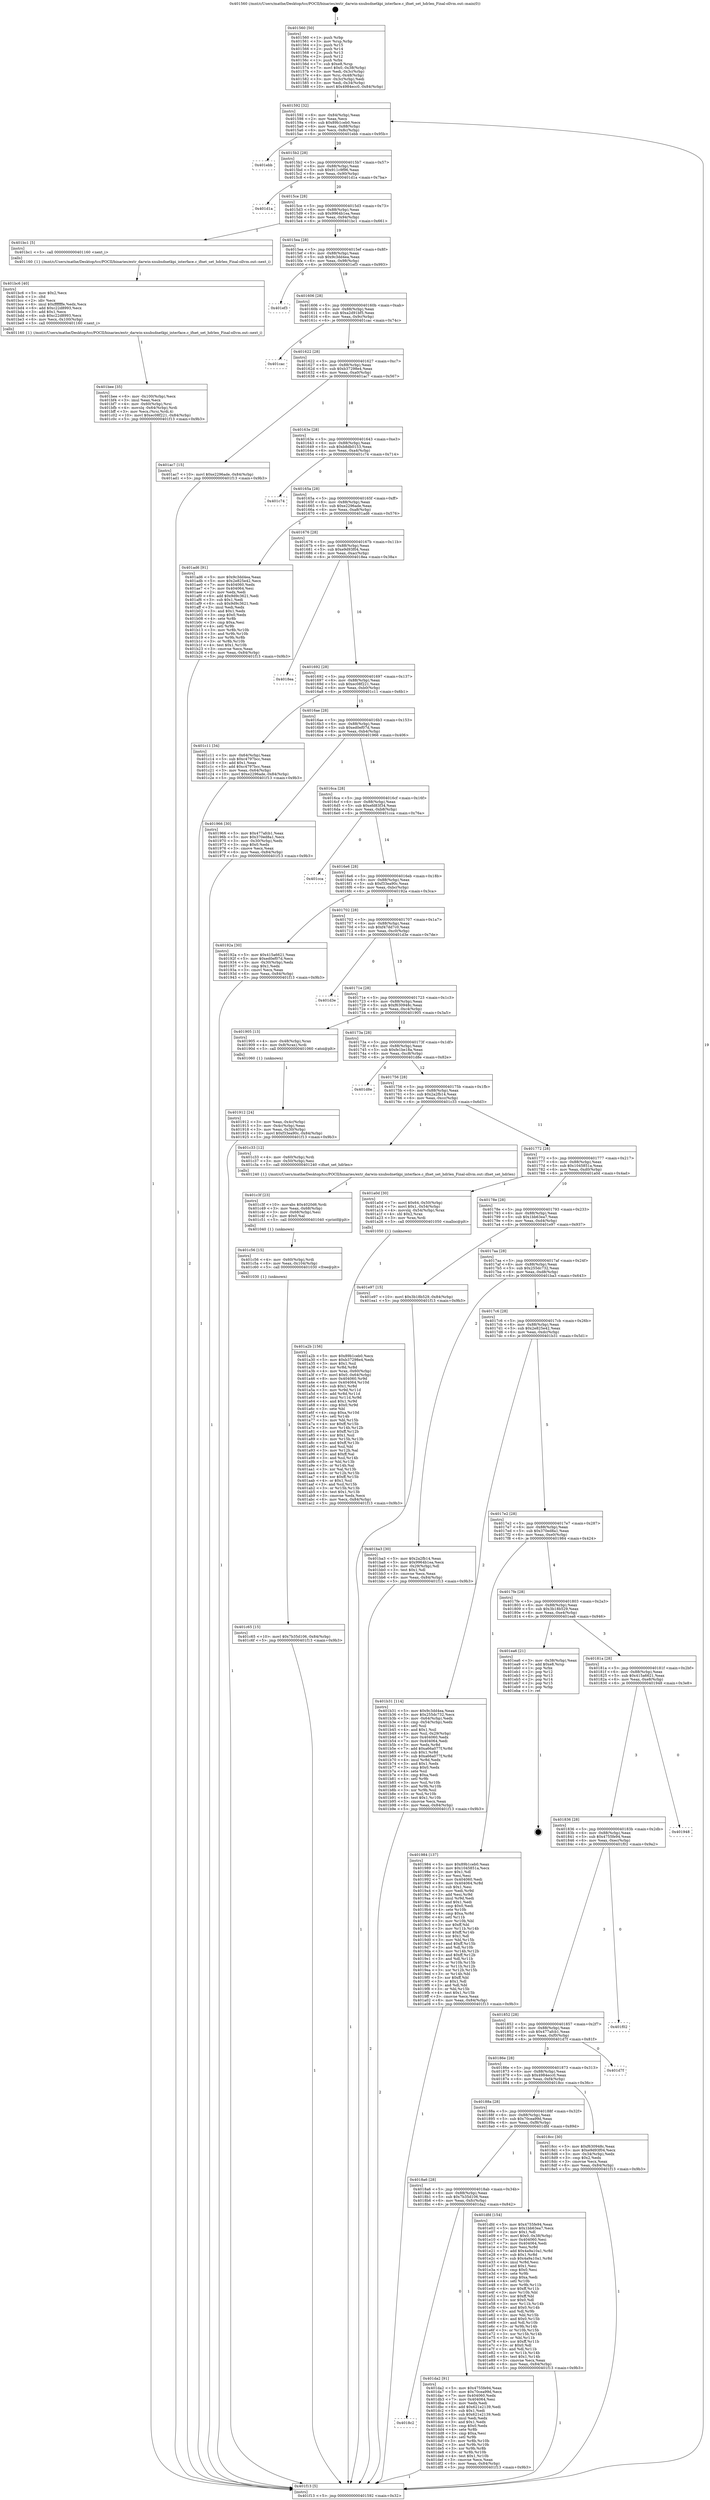 digraph "0x401560" {
  label = "0x401560 (/mnt/c/Users/mathe/Desktop/tcc/POCII/binaries/extr_darwin-xnubsdnetkpi_interface.c_ifnet_set_hdrlen_Final-ollvm.out::main(0))"
  labelloc = "t"
  node[shape=record]

  Entry [label="",width=0.3,height=0.3,shape=circle,fillcolor=black,style=filled]
  "0x401592" [label="{
     0x401592 [32]\l
     | [instrs]\l
     &nbsp;&nbsp;0x401592 \<+6\>: mov -0x84(%rbp),%eax\l
     &nbsp;&nbsp;0x401598 \<+2\>: mov %eax,%ecx\l
     &nbsp;&nbsp;0x40159a \<+6\>: sub $0x89b1ceb0,%ecx\l
     &nbsp;&nbsp;0x4015a0 \<+6\>: mov %eax,-0x88(%rbp)\l
     &nbsp;&nbsp;0x4015a6 \<+6\>: mov %ecx,-0x8c(%rbp)\l
     &nbsp;&nbsp;0x4015ac \<+6\>: je 0000000000401ebb \<main+0x95b\>\l
  }"]
  "0x401ebb" [label="{
     0x401ebb\l
  }", style=dashed]
  "0x4015b2" [label="{
     0x4015b2 [28]\l
     | [instrs]\l
     &nbsp;&nbsp;0x4015b2 \<+5\>: jmp 00000000004015b7 \<main+0x57\>\l
     &nbsp;&nbsp;0x4015b7 \<+6\>: mov -0x88(%rbp),%eax\l
     &nbsp;&nbsp;0x4015bd \<+5\>: sub $0x911c9f96,%eax\l
     &nbsp;&nbsp;0x4015c2 \<+6\>: mov %eax,-0x90(%rbp)\l
     &nbsp;&nbsp;0x4015c8 \<+6\>: je 0000000000401d1a \<main+0x7ba\>\l
  }"]
  Exit [label="",width=0.3,height=0.3,shape=circle,fillcolor=black,style=filled,peripheries=2]
  "0x401d1a" [label="{
     0x401d1a\l
  }", style=dashed]
  "0x4015ce" [label="{
     0x4015ce [28]\l
     | [instrs]\l
     &nbsp;&nbsp;0x4015ce \<+5\>: jmp 00000000004015d3 \<main+0x73\>\l
     &nbsp;&nbsp;0x4015d3 \<+6\>: mov -0x88(%rbp),%eax\l
     &nbsp;&nbsp;0x4015d9 \<+5\>: sub $0x9964b1ea,%eax\l
     &nbsp;&nbsp;0x4015de \<+6\>: mov %eax,-0x94(%rbp)\l
     &nbsp;&nbsp;0x4015e4 \<+6\>: je 0000000000401bc1 \<main+0x661\>\l
  }"]
  "0x4018c2" [label="{
     0x4018c2\l
  }", style=dashed]
  "0x401bc1" [label="{
     0x401bc1 [5]\l
     | [instrs]\l
     &nbsp;&nbsp;0x401bc1 \<+5\>: call 0000000000401160 \<next_i\>\l
     | [calls]\l
     &nbsp;&nbsp;0x401160 \{1\} (/mnt/c/Users/mathe/Desktop/tcc/POCII/binaries/extr_darwin-xnubsdnetkpi_interface.c_ifnet_set_hdrlen_Final-ollvm.out::next_i)\l
  }"]
  "0x4015ea" [label="{
     0x4015ea [28]\l
     | [instrs]\l
     &nbsp;&nbsp;0x4015ea \<+5\>: jmp 00000000004015ef \<main+0x8f\>\l
     &nbsp;&nbsp;0x4015ef \<+6\>: mov -0x88(%rbp),%eax\l
     &nbsp;&nbsp;0x4015f5 \<+5\>: sub $0x9c3dd4ea,%eax\l
     &nbsp;&nbsp;0x4015fa \<+6\>: mov %eax,-0x98(%rbp)\l
     &nbsp;&nbsp;0x401600 \<+6\>: je 0000000000401ef3 \<main+0x993\>\l
  }"]
  "0x401da2" [label="{
     0x401da2 [91]\l
     | [instrs]\l
     &nbsp;&nbsp;0x401da2 \<+5\>: mov $0x4755fe94,%eax\l
     &nbsp;&nbsp;0x401da7 \<+5\>: mov $0x70cea99d,%ecx\l
     &nbsp;&nbsp;0x401dac \<+7\>: mov 0x404060,%edx\l
     &nbsp;&nbsp;0x401db3 \<+7\>: mov 0x404064,%esi\l
     &nbsp;&nbsp;0x401dba \<+2\>: mov %edx,%edi\l
     &nbsp;&nbsp;0x401dbc \<+6\>: add $0x621e2139,%edi\l
     &nbsp;&nbsp;0x401dc2 \<+3\>: sub $0x1,%edi\l
     &nbsp;&nbsp;0x401dc5 \<+6\>: sub $0x621e2139,%edi\l
     &nbsp;&nbsp;0x401dcb \<+3\>: imul %edi,%edx\l
     &nbsp;&nbsp;0x401dce \<+3\>: and $0x1,%edx\l
     &nbsp;&nbsp;0x401dd1 \<+3\>: cmp $0x0,%edx\l
     &nbsp;&nbsp;0x401dd4 \<+4\>: sete %r8b\l
     &nbsp;&nbsp;0x401dd8 \<+3\>: cmp $0xa,%esi\l
     &nbsp;&nbsp;0x401ddb \<+4\>: setl %r9b\l
     &nbsp;&nbsp;0x401ddf \<+3\>: mov %r8b,%r10b\l
     &nbsp;&nbsp;0x401de2 \<+3\>: and %r9b,%r10b\l
     &nbsp;&nbsp;0x401de5 \<+3\>: xor %r9b,%r8b\l
     &nbsp;&nbsp;0x401de8 \<+3\>: or %r8b,%r10b\l
     &nbsp;&nbsp;0x401deb \<+4\>: test $0x1,%r10b\l
     &nbsp;&nbsp;0x401def \<+3\>: cmovne %ecx,%eax\l
     &nbsp;&nbsp;0x401df2 \<+6\>: mov %eax,-0x84(%rbp)\l
     &nbsp;&nbsp;0x401df8 \<+5\>: jmp 0000000000401f13 \<main+0x9b3\>\l
  }"]
  "0x401ef3" [label="{
     0x401ef3\l
  }", style=dashed]
  "0x401606" [label="{
     0x401606 [28]\l
     | [instrs]\l
     &nbsp;&nbsp;0x401606 \<+5\>: jmp 000000000040160b \<main+0xab\>\l
     &nbsp;&nbsp;0x40160b \<+6\>: mov -0x88(%rbp),%eax\l
     &nbsp;&nbsp;0x401611 \<+5\>: sub $0xa2d91bf5,%eax\l
     &nbsp;&nbsp;0x401616 \<+6\>: mov %eax,-0x9c(%rbp)\l
     &nbsp;&nbsp;0x40161c \<+6\>: je 0000000000401cac \<main+0x74c\>\l
  }"]
  "0x4018a6" [label="{
     0x4018a6 [28]\l
     | [instrs]\l
     &nbsp;&nbsp;0x4018a6 \<+5\>: jmp 00000000004018ab \<main+0x34b\>\l
     &nbsp;&nbsp;0x4018ab \<+6\>: mov -0x88(%rbp),%eax\l
     &nbsp;&nbsp;0x4018b1 \<+5\>: sub $0x7b35d106,%eax\l
     &nbsp;&nbsp;0x4018b6 \<+6\>: mov %eax,-0xfc(%rbp)\l
     &nbsp;&nbsp;0x4018bc \<+6\>: je 0000000000401da2 \<main+0x842\>\l
  }"]
  "0x401cac" [label="{
     0x401cac\l
  }", style=dashed]
  "0x401622" [label="{
     0x401622 [28]\l
     | [instrs]\l
     &nbsp;&nbsp;0x401622 \<+5\>: jmp 0000000000401627 \<main+0xc7\>\l
     &nbsp;&nbsp;0x401627 \<+6\>: mov -0x88(%rbp),%eax\l
     &nbsp;&nbsp;0x40162d \<+5\>: sub $0xb37298e4,%eax\l
     &nbsp;&nbsp;0x401632 \<+6\>: mov %eax,-0xa0(%rbp)\l
     &nbsp;&nbsp;0x401638 \<+6\>: je 0000000000401ac7 \<main+0x567\>\l
  }"]
  "0x401dfd" [label="{
     0x401dfd [154]\l
     | [instrs]\l
     &nbsp;&nbsp;0x401dfd \<+5\>: mov $0x4755fe94,%eax\l
     &nbsp;&nbsp;0x401e02 \<+5\>: mov $0x1bb63ea7,%ecx\l
     &nbsp;&nbsp;0x401e07 \<+2\>: mov $0x1,%dl\l
     &nbsp;&nbsp;0x401e09 \<+7\>: movl $0x0,-0x38(%rbp)\l
     &nbsp;&nbsp;0x401e10 \<+7\>: mov 0x404060,%esi\l
     &nbsp;&nbsp;0x401e17 \<+7\>: mov 0x404064,%edi\l
     &nbsp;&nbsp;0x401e1e \<+3\>: mov %esi,%r8d\l
     &nbsp;&nbsp;0x401e21 \<+7\>: add $0x4a9a10a1,%r8d\l
     &nbsp;&nbsp;0x401e28 \<+4\>: sub $0x1,%r8d\l
     &nbsp;&nbsp;0x401e2c \<+7\>: sub $0x4a9a10a1,%r8d\l
     &nbsp;&nbsp;0x401e33 \<+4\>: imul %r8d,%esi\l
     &nbsp;&nbsp;0x401e37 \<+3\>: and $0x1,%esi\l
     &nbsp;&nbsp;0x401e3a \<+3\>: cmp $0x0,%esi\l
     &nbsp;&nbsp;0x401e3d \<+4\>: sete %r9b\l
     &nbsp;&nbsp;0x401e41 \<+3\>: cmp $0xa,%edi\l
     &nbsp;&nbsp;0x401e44 \<+4\>: setl %r10b\l
     &nbsp;&nbsp;0x401e48 \<+3\>: mov %r9b,%r11b\l
     &nbsp;&nbsp;0x401e4b \<+4\>: xor $0xff,%r11b\l
     &nbsp;&nbsp;0x401e4f \<+3\>: mov %r10b,%bl\l
     &nbsp;&nbsp;0x401e52 \<+3\>: xor $0xff,%bl\l
     &nbsp;&nbsp;0x401e55 \<+3\>: xor $0x0,%dl\l
     &nbsp;&nbsp;0x401e58 \<+3\>: mov %r11b,%r14b\l
     &nbsp;&nbsp;0x401e5b \<+4\>: and $0x0,%r14b\l
     &nbsp;&nbsp;0x401e5f \<+3\>: and %dl,%r9b\l
     &nbsp;&nbsp;0x401e62 \<+3\>: mov %bl,%r15b\l
     &nbsp;&nbsp;0x401e65 \<+4\>: and $0x0,%r15b\l
     &nbsp;&nbsp;0x401e69 \<+3\>: and %dl,%r10b\l
     &nbsp;&nbsp;0x401e6c \<+3\>: or %r9b,%r14b\l
     &nbsp;&nbsp;0x401e6f \<+3\>: or %r10b,%r15b\l
     &nbsp;&nbsp;0x401e72 \<+3\>: xor %r15b,%r14b\l
     &nbsp;&nbsp;0x401e75 \<+3\>: or %bl,%r11b\l
     &nbsp;&nbsp;0x401e78 \<+4\>: xor $0xff,%r11b\l
     &nbsp;&nbsp;0x401e7c \<+3\>: or $0x0,%dl\l
     &nbsp;&nbsp;0x401e7f \<+3\>: and %dl,%r11b\l
     &nbsp;&nbsp;0x401e82 \<+3\>: or %r11b,%r14b\l
     &nbsp;&nbsp;0x401e85 \<+4\>: test $0x1,%r14b\l
     &nbsp;&nbsp;0x401e89 \<+3\>: cmovne %ecx,%eax\l
     &nbsp;&nbsp;0x401e8c \<+6\>: mov %eax,-0x84(%rbp)\l
     &nbsp;&nbsp;0x401e92 \<+5\>: jmp 0000000000401f13 \<main+0x9b3\>\l
  }"]
  "0x401ac7" [label="{
     0x401ac7 [15]\l
     | [instrs]\l
     &nbsp;&nbsp;0x401ac7 \<+10\>: movl $0xe2296ade,-0x84(%rbp)\l
     &nbsp;&nbsp;0x401ad1 \<+5\>: jmp 0000000000401f13 \<main+0x9b3\>\l
  }"]
  "0x40163e" [label="{
     0x40163e [28]\l
     | [instrs]\l
     &nbsp;&nbsp;0x40163e \<+5\>: jmp 0000000000401643 \<main+0xe3\>\l
     &nbsp;&nbsp;0x401643 \<+6\>: mov -0x88(%rbp),%eax\l
     &nbsp;&nbsp;0x401649 \<+5\>: sub $0xb8db0153,%eax\l
     &nbsp;&nbsp;0x40164e \<+6\>: mov %eax,-0xa4(%rbp)\l
     &nbsp;&nbsp;0x401654 \<+6\>: je 0000000000401c74 \<main+0x714\>\l
  }"]
  "0x401c65" [label="{
     0x401c65 [15]\l
     | [instrs]\l
     &nbsp;&nbsp;0x401c65 \<+10\>: movl $0x7b35d106,-0x84(%rbp)\l
     &nbsp;&nbsp;0x401c6f \<+5\>: jmp 0000000000401f13 \<main+0x9b3\>\l
  }"]
  "0x401c74" [label="{
     0x401c74\l
  }", style=dashed]
  "0x40165a" [label="{
     0x40165a [28]\l
     | [instrs]\l
     &nbsp;&nbsp;0x40165a \<+5\>: jmp 000000000040165f \<main+0xff\>\l
     &nbsp;&nbsp;0x40165f \<+6\>: mov -0x88(%rbp),%eax\l
     &nbsp;&nbsp;0x401665 \<+5\>: sub $0xe2296ade,%eax\l
     &nbsp;&nbsp;0x40166a \<+6\>: mov %eax,-0xa8(%rbp)\l
     &nbsp;&nbsp;0x401670 \<+6\>: je 0000000000401ad6 \<main+0x576\>\l
  }"]
  "0x401c56" [label="{
     0x401c56 [15]\l
     | [instrs]\l
     &nbsp;&nbsp;0x401c56 \<+4\>: mov -0x60(%rbp),%rdi\l
     &nbsp;&nbsp;0x401c5a \<+6\>: mov %eax,-0x104(%rbp)\l
     &nbsp;&nbsp;0x401c60 \<+5\>: call 0000000000401030 \<free@plt\>\l
     | [calls]\l
     &nbsp;&nbsp;0x401030 \{1\} (unknown)\l
  }"]
  "0x401ad6" [label="{
     0x401ad6 [91]\l
     | [instrs]\l
     &nbsp;&nbsp;0x401ad6 \<+5\>: mov $0x9c3dd4ea,%eax\l
     &nbsp;&nbsp;0x401adb \<+5\>: mov $0x2e825e42,%ecx\l
     &nbsp;&nbsp;0x401ae0 \<+7\>: mov 0x404060,%edx\l
     &nbsp;&nbsp;0x401ae7 \<+7\>: mov 0x404064,%esi\l
     &nbsp;&nbsp;0x401aee \<+2\>: mov %edx,%edi\l
     &nbsp;&nbsp;0x401af0 \<+6\>: add $0x9d9c3621,%edi\l
     &nbsp;&nbsp;0x401af6 \<+3\>: sub $0x1,%edi\l
     &nbsp;&nbsp;0x401af9 \<+6\>: sub $0x9d9c3621,%edi\l
     &nbsp;&nbsp;0x401aff \<+3\>: imul %edi,%edx\l
     &nbsp;&nbsp;0x401b02 \<+3\>: and $0x1,%edx\l
     &nbsp;&nbsp;0x401b05 \<+3\>: cmp $0x0,%edx\l
     &nbsp;&nbsp;0x401b08 \<+4\>: sete %r8b\l
     &nbsp;&nbsp;0x401b0c \<+3\>: cmp $0xa,%esi\l
     &nbsp;&nbsp;0x401b0f \<+4\>: setl %r9b\l
     &nbsp;&nbsp;0x401b13 \<+3\>: mov %r8b,%r10b\l
     &nbsp;&nbsp;0x401b16 \<+3\>: and %r9b,%r10b\l
     &nbsp;&nbsp;0x401b19 \<+3\>: xor %r9b,%r8b\l
     &nbsp;&nbsp;0x401b1c \<+3\>: or %r8b,%r10b\l
     &nbsp;&nbsp;0x401b1f \<+4\>: test $0x1,%r10b\l
     &nbsp;&nbsp;0x401b23 \<+3\>: cmovne %ecx,%eax\l
     &nbsp;&nbsp;0x401b26 \<+6\>: mov %eax,-0x84(%rbp)\l
     &nbsp;&nbsp;0x401b2c \<+5\>: jmp 0000000000401f13 \<main+0x9b3\>\l
  }"]
  "0x401676" [label="{
     0x401676 [28]\l
     | [instrs]\l
     &nbsp;&nbsp;0x401676 \<+5\>: jmp 000000000040167b \<main+0x11b\>\l
     &nbsp;&nbsp;0x40167b \<+6\>: mov -0x88(%rbp),%eax\l
     &nbsp;&nbsp;0x401681 \<+5\>: sub $0xe9d93f04,%eax\l
     &nbsp;&nbsp;0x401686 \<+6\>: mov %eax,-0xac(%rbp)\l
     &nbsp;&nbsp;0x40168c \<+6\>: je 00000000004018ea \<main+0x38a\>\l
  }"]
  "0x401c3f" [label="{
     0x401c3f [23]\l
     | [instrs]\l
     &nbsp;&nbsp;0x401c3f \<+10\>: movabs $0x4020d6,%rdi\l
     &nbsp;&nbsp;0x401c49 \<+3\>: mov %eax,-0x68(%rbp)\l
     &nbsp;&nbsp;0x401c4c \<+3\>: mov -0x68(%rbp),%esi\l
     &nbsp;&nbsp;0x401c4f \<+2\>: mov $0x0,%al\l
     &nbsp;&nbsp;0x401c51 \<+5\>: call 0000000000401040 \<printf@plt\>\l
     | [calls]\l
     &nbsp;&nbsp;0x401040 \{1\} (unknown)\l
  }"]
  "0x4018ea" [label="{
     0x4018ea\l
  }", style=dashed]
  "0x401692" [label="{
     0x401692 [28]\l
     | [instrs]\l
     &nbsp;&nbsp;0x401692 \<+5\>: jmp 0000000000401697 \<main+0x137\>\l
     &nbsp;&nbsp;0x401697 \<+6\>: mov -0x88(%rbp),%eax\l
     &nbsp;&nbsp;0x40169d \<+5\>: sub $0xec08f221,%eax\l
     &nbsp;&nbsp;0x4016a2 \<+6\>: mov %eax,-0xb0(%rbp)\l
     &nbsp;&nbsp;0x4016a8 \<+6\>: je 0000000000401c11 \<main+0x6b1\>\l
  }"]
  "0x401bee" [label="{
     0x401bee [35]\l
     | [instrs]\l
     &nbsp;&nbsp;0x401bee \<+6\>: mov -0x100(%rbp),%ecx\l
     &nbsp;&nbsp;0x401bf4 \<+3\>: imul %eax,%ecx\l
     &nbsp;&nbsp;0x401bf7 \<+4\>: mov -0x60(%rbp),%rsi\l
     &nbsp;&nbsp;0x401bfb \<+4\>: movslq -0x64(%rbp),%rdi\l
     &nbsp;&nbsp;0x401bff \<+3\>: mov %ecx,(%rsi,%rdi,4)\l
     &nbsp;&nbsp;0x401c02 \<+10\>: movl $0xec08f221,-0x84(%rbp)\l
     &nbsp;&nbsp;0x401c0c \<+5\>: jmp 0000000000401f13 \<main+0x9b3\>\l
  }"]
  "0x401c11" [label="{
     0x401c11 [34]\l
     | [instrs]\l
     &nbsp;&nbsp;0x401c11 \<+3\>: mov -0x64(%rbp),%eax\l
     &nbsp;&nbsp;0x401c14 \<+5\>: sub $0xc4797bcc,%eax\l
     &nbsp;&nbsp;0x401c19 \<+3\>: add $0x1,%eax\l
     &nbsp;&nbsp;0x401c1c \<+5\>: add $0xc4797bcc,%eax\l
     &nbsp;&nbsp;0x401c21 \<+3\>: mov %eax,-0x64(%rbp)\l
     &nbsp;&nbsp;0x401c24 \<+10\>: movl $0xe2296ade,-0x84(%rbp)\l
     &nbsp;&nbsp;0x401c2e \<+5\>: jmp 0000000000401f13 \<main+0x9b3\>\l
  }"]
  "0x4016ae" [label="{
     0x4016ae [28]\l
     | [instrs]\l
     &nbsp;&nbsp;0x4016ae \<+5\>: jmp 00000000004016b3 \<main+0x153\>\l
     &nbsp;&nbsp;0x4016b3 \<+6\>: mov -0x88(%rbp),%eax\l
     &nbsp;&nbsp;0x4016b9 \<+5\>: sub $0xed0ef07d,%eax\l
     &nbsp;&nbsp;0x4016be \<+6\>: mov %eax,-0xb4(%rbp)\l
     &nbsp;&nbsp;0x4016c4 \<+6\>: je 0000000000401966 \<main+0x406\>\l
  }"]
  "0x401bc6" [label="{
     0x401bc6 [40]\l
     | [instrs]\l
     &nbsp;&nbsp;0x401bc6 \<+5\>: mov $0x2,%ecx\l
     &nbsp;&nbsp;0x401bcb \<+1\>: cltd\l
     &nbsp;&nbsp;0x401bcc \<+2\>: idiv %ecx\l
     &nbsp;&nbsp;0x401bce \<+6\>: imul $0xfffffffe,%edx,%ecx\l
     &nbsp;&nbsp;0x401bd4 \<+6\>: add $0xc22d8993,%ecx\l
     &nbsp;&nbsp;0x401bda \<+3\>: add $0x1,%ecx\l
     &nbsp;&nbsp;0x401bdd \<+6\>: sub $0xc22d8993,%ecx\l
     &nbsp;&nbsp;0x401be3 \<+6\>: mov %ecx,-0x100(%rbp)\l
     &nbsp;&nbsp;0x401be9 \<+5\>: call 0000000000401160 \<next_i\>\l
     | [calls]\l
     &nbsp;&nbsp;0x401160 \{1\} (/mnt/c/Users/mathe/Desktop/tcc/POCII/binaries/extr_darwin-xnubsdnetkpi_interface.c_ifnet_set_hdrlen_Final-ollvm.out::next_i)\l
  }"]
  "0x401966" [label="{
     0x401966 [30]\l
     | [instrs]\l
     &nbsp;&nbsp;0x401966 \<+5\>: mov $0x477afcb1,%eax\l
     &nbsp;&nbsp;0x40196b \<+5\>: mov $0x370ed8a1,%ecx\l
     &nbsp;&nbsp;0x401970 \<+3\>: mov -0x30(%rbp),%edx\l
     &nbsp;&nbsp;0x401973 \<+3\>: cmp $0x0,%edx\l
     &nbsp;&nbsp;0x401976 \<+3\>: cmove %ecx,%eax\l
     &nbsp;&nbsp;0x401979 \<+6\>: mov %eax,-0x84(%rbp)\l
     &nbsp;&nbsp;0x40197f \<+5\>: jmp 0000000000401f13 \<main+0x9b3\>\l
  }"]
  "0x4016ca" [label="{
     0x4016ca [28]\l
     | [instrs]\l
     &nbsp;&nbsp;0x4016ca \<+5\>: jmp 00000000004016cf \<main+0x16f\>\l
     &nbsp;&nbsp;0x4016cf \<+6\>: mov -0x88(%rbp),%eax\l
     &nbsp;&nbsp;0x4016d5 \<+5\>: sub $0xefd83f34,%eax\l
     &nbsp;&nbsp;0x4016da \<+6\>: mov %eax,-0xb8(%rbp)\l
     &nbsp;&nbsp;0x4016e0 \<+6\>: je 0000000000401cca \<main+0x76a\>\l
  }"]
  "0x401a2b" [label="{
     0x401a2b [156]\l
     | [instrs]\l
     &nbsp;&nbsp;0x401a2b \<+5\>: mov $0x89b1ceb0,%ecx\l
     &nbsp;&nbsp;0x401a30 \<+5\>: mov $0xb37298e4,%edx\l
     &nbsp;&nbsp;0x401a35 \<+3\>: mov $0x1,%sil\l
     &nbsp;&nbsp;0x401a38 \<+3\>: xor %r8d,%r8d\l
     &nbsp;&nbsp;0x401a3b \<+4\>: mov %rax,-0x60(%rbp)\l
     &nbsp;&nbsp;0x401a3f \<+7\>: movl $0x0,-0x64(%rbp)\l
     &nbsp;&nbsp;0x401a46 \<+8\>: mov 0x404060,%r9d\l
     &nbsp;&nbsp;0x401a4e \<+8\>: mov 0x404064,%r10d\l
     &nbsp;&nbsp;0x401a56 \<+4\>: sub $0x1,%r8d\l
     &nbsp;&nbsp;0x401a5a \<+3\>: mov %r9d,%r11d\l
     &nbsp;&nbsp;0x401a5d \<+3\>: add %r8d,%r11d\l
     &nbsp;&nbsp;0x401a60 \<+4\>: imul %r11d,%r9d\l
     &nbsp;&nbsp;0x401a64 \<+4\>: and $0x1,%r9d\l
     &nbsp;&nbsp;0x401a68 \<+4\>: cmp $0x0,%r9d\l
     &nbsp;&nbsp;0x401a6c \<+3\>: sete %bl\l
     &nbsp;&nbsp;0x401a6f \<+4\>: cmp $0xa,%r10d\l
     &nbsp;&nbsp;0x401a73 \<+4\>: setl %r14b\l
     &nbsp;&nbsp;0x401a77 \<+3\>: mov %bl,%r15b\l
     &nbsp;&nbsp;0x401a7a \<+4\>: xor $0xff,%r15b\l
     &nbsp;&nbsp;0x401a7e \<+3\>: mov %r14b,%r12b\l
     &nbsp;&nbsp;0x401a81 \<+4\>: xor $0xff,%r12b\l
     &nbsp;&nbsp;0x401a85 \<+4\>: xor $0x1,%sil\l
     &nbsp;&nbsp;0x401a89 \<+3\>: mov %r15b,%r13b\l
     &nbsp;&nbsp;0x401a8c \<+4\>: and $0xff,%r13b\l
     &nbsp;&nbsp;0x401a90 \<+3\>: and %sil,%bl\l
     &nbsp;&nbsp;0x401a93 \<+3\>: mov %r12b,%al\l
     &nbsp;&nbsp;0x401a96 \<+2\>: and $0xff,%al\l
     &nbsp;&nbsp;0x401a98 \<+3\>: and %sil,%r14b\l
     &nbsp;&nbsp;0x401a9b \<+3\>: or %bl,%r13b\l
     &nbsp;&nbsp;0x401a9e \<+3\>: or %r14b,%al\l
     &nbsp;&nbsp;0x401aa1 \<+3\>: xor %al,%r13b\l
     &nbsp;&nbsp;0x401aa4 \<+3\>: or %r12b,%r15b\l
     &nbsp;&nbsp;0x401aa7 \<+4\>: xor $0xff,%r15b\l
     &nbsp;&nbsp;0x401aab \<+4\>: or $0x1,%sil\l
     &nbsp;&nbsp;0x401aaf \<+3\>: and %sil,%r15b\l
     &nbsp;&nbsp;0x401ab2 \<+3\>: or %r15b,%r13b\l
     &nbsp;&nbsp;0x401ab5 \<+4\>: test $0x1,%r13b\l
     &nbsp;&nbsp;0x401ab9 \<+3\>: cmovne %edx,%ecx\l
     &nbsp;&nbsp;0x401abc \<+6\>: mov %ecx,-0x84(%rbp)\l
     &nbsp;&nbsp;0x401ac2 \<+5\>: jmp 0000000000401f13 \<main+0x9b3\>\l
  }"]
  "0x401cca" [label="{
     0x401cca\l
  }", style=dashed]
  "0x4016e6" [label="{
     0x4016e6 [28]\l
     | [instrs]\l
     &nbsp;&nbsp;0x4016e6 \<+5\>: jmp 00000000004016eb \<main+0x18b\>\l
     &nbsp;&nbsp;0x4016eb \<+6\>: mov -0x88(%rbp),%eax\l
     &nbsp;&nbsp;0x4016f1 \<+5\>: sub $0xf33ea90c,%eax\l
     &nbsp;&nbsp;0x4016f6 \<+6\>: mov %eax,-0xbc(%rbp)\l
     &nbsp;&nbsp;0x4016fc \<+6\>: je 000000000040192a \<main+0x3ca\>\l
  }"]
  "0x401912" [label="{
     0x401912 [24]\l
     | [instrs]\l
     &nbsp;&nbsp;0x401912 \<+3\>: mov %eax,-0x4c(%rbp)\l
     &nbsp;&nbsp;0x401915 \<+3\>: mov -0x4c(%rbp),%eax\l
     &nbsp;&nbsp;0x401918 \<+3\>: mov %eax,-0x30(%rbp)\l
     &nbsp;&nbsp;0x40191b \<+10\>: movl $0xf33ea90c,-0x84(%rbp)\l
     &nbsp;&nbsp;0x401925 \<+5\>: jmp 0000000000401f13 \<main+0x9b3\>\l
  }"]
  "0x40192a" [label="{
     0x40192a [30]\l
     | [instrs]\l
     &nbsp;&nbsp;0x40192a \<+5\>: mov $0x415a6621,%eax\l
     &nbsp;&nbsp;0x40192f \<+5\>: mov $0xed0ef07d,%ecx\l
     &nbsp;&nbsp;0x401934 \<+3\>: mov -0x30(%rbp),%edx\l
     &nbsp;&nbsp;0x401937 \<+3\>: cmp $0x1,%edx\l
     &nbsp;&nbsp;0x40193a \<+3\>: cmovl %ecx,%eax\l
     &nbsp;&nbsp;0x40193d \<+6\>: mov %eax,-0x84(%rbp)\l
     &nbsp;&nbsp;0x401943 \<+5\>: jmp 0000000000401f13 \<main+0x9b3\>\l
  }"]
  "0x401702" [label="{
     0x401702 [28]\l
     | [instrs]\l
     &nbsp;&nbsp;0x401702 \<+5\>: jmp 0000000000401707 \<main+0x1a7\>\l
     &nbsp;&nbsp;0x401707 \<+6\>: mov -0x88(%rbp),%eax\l
     &nbsp;&nbsp;0x40170d \<+5\>: sub $0xf47dd7c0,%eax\l
     &nbsp;&nbsp;0x401712 \<+6\>: mov %eax,-0xc0(%rbp)\l
     &nbsp;&nbsp;0x401718 \<+6\>: je 0000000000401d3e \<main+0x7de\>\l
  }"]
  "0x401560" [label="{
     0x401560 [50]\l
     | [instrs]\l
     &nbsp;&nbsp;0x401560 \<+1\>: push %rbp\l
     &nbsp;&nbsp;0x401561 \<+3\>: mov %rsp,%rbp\l
     &nbsp;&nbsp;0x401564 \<+2\>: push %r15\l
     &nbsp;&nbsp;0x401566 \<+2\>: push %r14\l
     &nbsp;&nbsp;0x401568 \<+2\>: push %r13\l
     &nbsp;&nbsp;0x40156a \<+2\>: push %r12\l
     &nbsp;&nbsp;0x40156c \<+1\>: push %rbx\l
     &nbsp;&nbsp;0x40156d \<+7\>: sub $0xe8,%rsp\l
     &nbsp;&nbsp;0x401574 \<+7\>: movl $0x0,-0x38(%rbp)\l
     &nbsp;&nbsp;0x40157b \<+3\>: mov %edi,-0x3c(%rbp)\l
     &nbsp;&nbsp;0x40157e \<+4\>: mov %rsi,-0x48(%rbp)\l
     &nbsp;&nbsp;0x401582 \<+3\>: mov -0x3c(%rbp),%edi\l
     &nbsp;&nbsp;0x401585 \<+3\>: mov %edi,-0x34(%rbp)\l
     &nbsp;&nbsp;0x401588 \<+10\>: movl $0x4984ecc0,-0x84(%rbp)\l
  }"]
  "0x401d3e" [label="{
     0x401d3e\l
  }", style=dashed]
  "0x40171e" [label="{
     0x40171e [28]\l
     | [instrs]\l
     &nbsp;&nbsp;0x40171e \<+5\>: jmp 0000000000401723 \<main+0x1c3\>\l
     &nbsp;&nbsp;0x401723 \<+6\>: mov -0x88(%rbp),%eax\l
     &nbsp;&nbsp;0x401729 \<+5\>: sub $0xf630948c,%eax\l
     &nbsp;&nbsp;0x40172e \<+6\>: mov %eax,-0xc4(%rbp)\l
     &nbsp;&nbsp;0x401734 \<+6\>: je 0000000000401905 \<main+0x3a5\>\l
  }"]
  "0x401f13" [label="{
     0x401f13 [5]\l
     | [instrs]\l
     &nbsp;&nbsp;0x401f13 \<+5\>: jmp 0000000000401592 \<main+0x32\>\l
  }"]
  "0x401905" [label="{
     0x401905 [13]\l
     | [instrs]\l
     &nbsp;&nbsp;0x401905 \<+4\>: mov -0x48(%rbp),%rax\l
     &nbsp;&nbsp;0x401909 \<+4\>: mov 0x8(%rax),%rdi\l
     &nbsp;&nbsp;0x40190d \<+5\>: call 0000000000401060 \<atoi@plt\>\l
     | [calls]\l
     &nbsp;&nbsp;0x401060 \{1\} (unknown)\l
  }"]
  "0x40173a" [label="{
     0x40173a [28]\l
     | [instrs]\l
     &nbsp;&nbsp;0x40173a \<+5\>: jmp 000000000040173f \<main+0x1df\>\l
     &nbsp;&nbsp;0x40173f \<+6\>: mov -0x88(%rbp),%eax\l
     &nbsp;&nbsp;0x401745 \<+5\>: sub $0xfe1be18a,%eax\l
     &nbsp;&nbsp;0x40174a \<+6\>: mov %eax,-0xc8(%rbp)\l
     &nbsp;&nbsp;0x401750 \<+6\>: je 0000000000401d8e \<main+0x82e\>\l
  }"]
  "0x40188a" [label="{
     0x40188a [28]\l
     | [instrs]\l
     &nbsp;&nbsp;0x40188a \<+5\>: jmp 000000000040188f \<main+0x32f\>\l
     &nbsp;&nbsp;0x40188f \<+6\>: mov -0x88(%rbp),%eax\l
     &nbsp;&nbsp;0x401895 \<+5\>: sub $0x70cea99d,%eax\l
     &nbsp;&nbsp;0x40189a \<+6\>: mov %eax,-0xf8(%rbp)\l
     &nbsp;&nbsp;0x4018a0 \<+6\>: je 0000000000401dfd \<main+0x89d\>\l
  }"]
  "0x401d8e" [label="{
     0x401d8e\l
  }", style=dashed]
  "0x401756" [label="{
     0x401756 [28]\l
     | [instrs]\l
     &nbsp;&nbsp;0x401756 \<+5\>: jmp 000000000040175b \<main+0x1fb\>\l
     &nbsp;&nbsp;0x40175b \<+6\>: mov -0x88(%rbp),%eax\l
     &nbsp;&nbsp;0x401761 \<+5\>: sub $0x2a2fb14,%eax\l
     &nbsp;&nbsp;0x401766 \<+6\>: mov %eax,-0xcc(%rbp)\l
     &nbsp;&nbsp;0x40176c \<+6\>: je 0000000000401c33 \<main+0x6d3\>\l
  }"]
  "0x4018cc" [label="{
     0x4018cc [30]\l
     | [instrs]\l
     &nbsp;&nbsp;0x4018cc \<+5\>: mov $0xf630948c,%eax\l
     &nbsp;&nbsp;0x4018d1 \<+5\>: mov $0xe9d93f04,%ecx\l
     &nbsp;&nbsp;0x4018d6 \<+3\>: mov -0x34(%rbp),%edx\l
     &nbsp;&nbsp;0x4018d9 \<+3\>: cmp $0x2,%edx\l
     &nbsp;&nbsp;0x4018dc \<+3\>: cmovne %ecx,%eax\l
     &nbsp;&nbsp;0x4018df \<+6\>: mov %eax,-0x84(%rbp)\l
     &nbsp;&nbsp;0x4018e5 \<+5\>: jmp 0000000000401f13 \<main+0x9b3\>\l
  }"]
  "0x401c33" [label="{
     0x401c33 [12]\l
     | [instrs]\l
     &nbsp;&nbsp;0x401c33 \<+4\>: mov -0x60(%rbp),%rdi\l
     &nbsp;&nbsp;0x401c37 \<+3\>: mov -0x50(%rbp),%esi\l
     &nbsp;&nbsp;0x401c3a \<+5\>: call 0000000000401240 \<ifnet_set_hdrlen\>\l
     | [calls]\l
     &nbsp;&nbsp;0x401240 \{1\} (/mnt/c/Users/mathe/Desktop/tcc/POCII/binaries/extr_darwin-xnubsdnetkpi_interface.c_ifnet_set_hdrlen_Final-ollvm.out::ifnet_set_hdrlen)\l
  }"]
  "0x401772" [label="{
     0x401772 [28]\l
     | [instrs]\l
     &nbsp;&nbsp;0x401772 \<+5\>: jmp 0000000000401777 \<main+0x217\>\l
     &nbsp;&nbsp;0x401777 \<+6\>: mov -0x88(%rbp),%eax\l
     &nbsp;&nbsp;0x40177d \<+5\>: sub $0x1045851a,%eax\l
     &nbsp;&nbsp;0x401782 \<+6\>: mov %eax,-0xd0(%rbp)\l
     &nbsp;&nbsp;0x401788 \<+6\>: je 0000000000401a0d \<main+0x4ad\>\l
  }"]
  "0x40186e" [label="{
     0x40186e [28]\l
     | [instrs]\l
     &nbsp;&nbsp;0x40186e \<+5\>: jmp 0000000000401873 \<main+0x313\>\l
     &nbsp;&nbsp;0x401873 \<+6\>: mov -0x88(%rbp),%eax\l
     &nbsp;&nbsp;0x401879 \<+5\>: sub $0x4984ecc0,%eax\l
     &nbsp;&nbsp;0x40187e \<+6\>: mov %eax,-0xf4(%rbp)\l
     &nbsp;&nbsp;0x401884 \<+6\>: je 00000000004018cc \<main+0x36c\>\l
  }"]
  "0x401a0d" [label="{
     0x401a0d [30]\l
     | [instrs]\l
     &nbsp;&nbsp;0x401a0d \<+7\>: movl $0x64,-0x50(%rbp)\l
     &nbsp;&nbsp;0x401a14 \<+7\>: movl $0x1,-0x54(%rbp)\l
     &nbsp;&nbsp;0x401a1b \<+4\>: movslq -0x54(%rbp),%rax\l
     &nbsp;&nbsp;0x401a1f \<+4\>: shl $0x2,%rax\l
     &nbsp;&nbsp;0x401a23 \<+3\>: mov %rax,%rdi\l
     &nbsp;&nbsp;0x401a26 \<+5\>: call 0000000000401050 \<malloc@plt\>\l
     | [calls]\l
     &nbsp;&nbsp;0x401050 \{1\} (unknown)\l
  }"]
  "0x40178e" [label="{
     0x40178e [28]\l
     | [instrs]\l
     &nbsp;&nbsp;0x40178e \<+5\>: jmp 0000000000401793 \<main+0x233\>\l
     &nbsp;&nbsp;0x401793 \<+6\>: mov -0x88(%rbp),%eax\l
     &nbsp;&nbsp;0x401799 \<+5\>: sub $0x1bb63ea7,%eax\l
     &nbsp;&nbsp;0x40179e \<+6\>: mov %eax,-0xd4(%rbp)\l
     &nbsp;&nbsp;0x4017a4 \<+6\>: je 0000000000401e97 \<main+0x937\>\l
  }"]
  "0x401d7f" [label="{
     0x401d7f\l
  }", style=dashed]
  "0x401e97" [label="{
     0x401e97 [15]\l
     | [instrs]\l
     &nbsp;&nbsp;0x401e97 \<+10\>: movl $0x3b18b529,-0x84(%rbp)\l
     &nbsp;&nbsp;0x401ea1 \<+5\>: jmp 0000000000401f13 \<main+0x9b3\>\l
  }"]
  "0x4017aa" [label="{
     0x4017aa [28]\l
     | [instrs]\l
     &nbsp;&nbsp;0x4017aa \<+5\>: jmp 00000000004017af \<main+0x24f\>\l
     &nbsp;&nbsp;0x4017af \<+6\>: mov -0x88(%rbp),%eax\l
     &nbsp;&nbsp;0x4017b5 \<+5\>: sub $0x255dc732,%eax\l
     &nbsp;&nbsp;0x4017ba \<+6\>: mov %eax,-0xd8(%rbp)\l
     &nbsp;&nbsp;0x4017c0 \<+6\>: je 0000000000401ba3 \<main+0x643\>\l
  }"]
  "0x401852" [label="{
     0x401852 [28]\l
     | [instrs]\l
     &nbsp;&nbsp;0x401852 \<+5\>: jmp 0000000000401857 \<main+0x2f7\>\l
     &nbsp;&nbsp;0x401857 \<+6\>: mov -0x88(%rbp),%eax\l
     &nbsp;&nbsp;0x40185d \<+5\>: sub $0x477afcb1,%eax\l
     &nbsp;&nbsp;0x401862 \<+6\>: mov %eax,-0xf0(%rbp)\l
     &nbsp;&nbsp;0x401868 \<+6\>: je 0000000000401d7f \<main+0x81f\>\l
  }"]
  "0x401ba3" [label="{
     0x401ba3 [30]\l
     | [instrs]\l
     &nbsp;&nbsp;0x401ba3 \<+5\>: mov $0x2a2fb14,%eax\l
     &nbsp;&nbsp;0x401ba8 \<+5\>: mov $0x9964b1ea,%ecx\l
     &nbsp;&nbsp;0x401bad \<+3\>: mov -0x29(%rbp),%dl\l
     &nbsp;&nbsp;0x401bb0 \<+3\>: test $0x1,%dl\l
     &nbsp;&nbsp;0x401bb3 \<+3\>: cmovne %ecx,%eax\l
     &nbsp;&nbsp;0x401bb6 \<+6\>: mov %eax,-0x84(%rbp)\l
     &nbsp;&nbsp;0x401bbc \<+5\>: jmp 0000000000401f13 \<main+0x9b3\>\l
  }"]
  "0x4017c6" [label="{
     0x4017c6 [28]\l
     | [instrs]\l
     &nbsp;&nbsp;0x4017c6 \<+5\>: jmp 00000000004017cb \<main+0x26b\>\l
     &nbsp;&nbsp;0x4017cb \<+6\>: mov -0x88(%rbp),%eax\l
     &nbsp;&nbsp;0x4017d1 \<+5\>: sub $0x2e825e42,%eax\l
     &nbsp;&nbsp;0x4017d6 \<+6\>: mov %eax,-0xdc(%rbp)\l
     &nbsp;&nbsp;0x4017dc \<+6\>: je 0000000000401b31 \<main+0x5d1\>\l
  }"]
  "0x401f02" [label="{
     0x401f02\l
  }", style=dashed]
  "0x401b31" [label="{
     0x401b31 [114]\l
     | [instrs]\l
     &nbsp;&nbsp;0x401b31 \<+5\>: mov $0x9c3dd4ea,%eax\l
     &nbsp;&nbsp;0x401b36 \<+5\>: mov $0x255dc732,%ecx\l
     &nbsp;&nbsp;0x401b3b \<+3\>: mov -0x64(%rbp),%edx\l
     &nbsp;&nbsp;0x401b3e \<+3\>: cmp -0x54(%rbp),%edx\l
     &nbsp;&nbsp;0x401b41 \<+4\>: setl %sil\l
     &nbsp;&nbsp;0x401b45 \<+4\>: and $0x1,%sil\l
     &nbsp;&nbsp;0x401b49 \<+4\>: mov %sil,-0x29(%rbp)\l
     &nbsp;&nbsp;0x401b4d \<+7\>: mov 0x404060,%edx\l
     &nbsp;&nbsp;0x401b54 \<+7\>: mov 0x404064,%edi\l
     &nbsp;&nbsp;0x401b5b \<+3\>: mov %edx,%r8d\l
     &nbsp;&nbsp;0x401b5e \<+7\>: add $0xa66a077f,%r8d\l
     &nbsp;&nbsp;0x401b65 \<+4\>: sub $0x1,%r8d\l
     &nbsp;&nbsp;0x401b69 \<+7\>: sub $0xa66a077f,%r8d\l
     &nbsp;&nbsp;0x401b70 \<+4\>: imul %r8d,%edx\l
     &nbsp;&nbsp;0x401b74 \<+3\>: and $0x1,%edx\l
     &nbsp;&nbsp;0x401b77 \<+3\>: cmp $0x0,%edx\l
     &nbsp;&nbsp;0x401b7a \<+4\>: sete %sil\l
     &nbsp;&nbsp;0x401b7e \<+3\>: cmp $0xa,%edi\l
     &nbsp;&nbsp;0x401b81 \<+4\>: setl %r9b\l
     &nbsp;&nbsp;0x401b85 \<+3\>: mov %sil,%r10b\l
     &nbsp;&nbsp;0x401b88 \<+3\>: and %r9b,%r10b\l
     &nbsp;&nbsp;0x401b8b \<+3\>: xor %r9b,%sil\l
     &nbsp;&nbsp;0x401b8e \<+3\>: or %sil,%r10b\l
     &nbsp;&nbsp;0x401b91 \<+4\>: test $0x1,%r10b\l
     &nbsp;&nbsp;0x401b95 \<+3\>: cmovne %ecx,%eax\l
     &nbsp;&nbsp;0x401b98 \<+6\>: mov %eax,-0x84(%rbp)\l
     &nbsp;&nbsp;0x401b9e \<+5\>: jmp 0000000000401f13 \<main+0x9b3\>\l
  }"]
  "0x4017e2" [label="{
     0x4017e2 [28]\l
     | [instrs]\l
     &nbsp;&nbsp;0x4017e2 \<+5\>: jmp 00000000004017e7 \<main+0x287\>\l
     &nbsp;&nbsp;0x4017e7 \<+6\>: mov -0x88(%rbp),%eax\l
     &nbsp;&nbsp;0x4017ed \<+5\>: sub $0x370ed8a1,%eax\l
     &nbsp;&nbsp;0x4017f2 \<+6\>: mov %eax,-0xe0(%rbp)\l
     &nbsp;&nbsp;0x4017f8 \<+6\>: je 0000000000401984 \<main+0x424\>\l
  }"]
  "0x401836" [label="{
     0x401836 [28]\l
     | [instrs]\l
     &nbsp;&nbsp;0x401836 \<+5\>: jmp 000000000040183b \<main+0x2db\>\l
     &nbsp;&nbsp;0x40183b \<+6\>: mov -0x88(%rbp),%eax\l
     &nbsp;&nbsp;0x401841 \<+5\>: sub $0x4755fe94,%eax\l
     &nbsp;&nbsp;0x401846 \<+6\>: mov %eax,-0xec(%rbp)\l
     &nbsp;&nbsp;0x40184c \<+6\>: je 0000000000401f02 \<main+0x9a2\>\l
  }"]
  "0x401984" [label="{
     0x401984 [137]\l
     | [instrs]\l
     &nbsp;&nbsp;0x401984 \<+5\>: mov $0x89b1ceb0,%eax\l
     &nbsp;&nbsp;0x401989 \<+5\>: mov $0x1045851a,%ecx\l
     &nbsp;&nbsp;0x40198e \<+2\>: mov $0x1,%dl\l
     &nbsp;&nbsp;0x401990 \<+2\>: xor %esi,%esi\l
     &nbsp;&nbsp;0x401992 \<+7\>: mov 0x404060,%edi\l
     &nbsp;&nbsp;0x401999 \<+8\>: mov 0x404064,%r8d\l
     &nbsp;&nbsp;0x4019a1 \<+3\>: sub $0x1,%esi\l
     &nbsp;&nbsp;0x4019a4 \<+3\>: mov %edi,%r9d\l
     &nbsp;&nbsp;0x4019a7 \<+3\>: add %esi,%r9d\l
     &nbsp;&nbsp;0x4019aa \<+4\>: imul %r9d,%edi\l
     &nbsp;&nbsp;0x4019ae \<+3\>: and $0x1,%edi\l
     &nbsp;&nbsp;0x4019b1 \<+3\>: cmp $0x0,%edi\l
     &nbsp;&nbsp;0x4019b4 \<+4\>: sete %r10b\l
     &nbsp;&nbsp;0x4019b8 \<+4\>: cmp $0xa,%r8d\l
     &nbsp;&nbsp;0x4019bc \<+4\>: setl %r11b\l
     &nbsp;&nbsp;0x4019c0 \<+3\>: mov %r10b,%bl\l
     &nbsp;&nbsp;0x4019c3 \<+3\>: xor $0xff,%bl\l
     &nbsp;&nbsp;0x4019c6 \<+3\>: mov %r11b,%r14b\l
     &nbsp;&nbsp;0x4019c9 \<+4\>: xor $0xff,%r14b\l
     &nbsp;&nbsp;0x4019cd \<+3\>: xor $0x1,%dl\l
     &nbsp;&nbsp;0x4019d0 \<+3\>: mov %bl,%r15b\l
     &nbsp;&nbsp;0x4019d3 \<+4\>: and $0xff,%r15b\l
     &nbsp;&nbsp;0x4019d7 \<+3\>: and %dl,%r10b\l
     &nbsp;&nbsp;0x4019da \<+3\>: mov %r14b,%r12b\l
     &nbsp;&nbsp;0x4019dd \<+4\>: and $0xff,%r12b\l
     &nbsp;&nbsp;0x4019e1 \<+3\>: and %dl,%r11b\l
     &nbsp;&nbsp;0x4019e4 \<+3\>: or %r10b,%r15b\l
     &nbsp;&nbsp;0x4019e7 \<+3\>: or %r11b,%r12b\l
     &nbsp;&nbsp;0x4019ea \<+3\>: xor %r12b,%r15b\l
     &nbsp;&nbsp;0x4019ed \<+3\>: or %r14b,%bl\l
     &nbsp;&nbsp;0x4019f0 \<+3\>: xor $0xff,%bl\l
     &nbsp;&nbsp;0x4019f3 \<+3\>: or $0x1,%dl\l
     &nbsp;&nbsp;0x4019f6 \<+2\>: and %dl,%bl\l
     &nbsp;&nbsp;0x4019f8 \<+3\>: or %bl,%r15b\l
     &nbsp;&nbsp;0x4019fb \<+4\>: test $0x1,%r15b\l
     &nbsp;&nbsp;0x4019ff \<+3\>: cmovne %ecx,%eax\l
     &nbsp;&nbsp;0x401a02 \<+6\>: mov %eax,-0x84(%rbp)\l
     &nbsp;&nbsp;0x401a08 \<+5\>: jmp 0000000000401f13 \<main+0x9b3\>\l
  }"]
  "0x4017fe" [label="{
     0x4017fe [28]\l
     | [instrs]\l
     &nbsp;&nbsp;0x4017fe \<+5\>: jmp 0000000000401803 \<main+0x2a3\>\l
     &nbsp;&nbsp;0x401803 \<+6\>: mov -0x88(%rbp),%eax\l
     &nbsp;&nbsp;0x401809 \<+5\>: sub $0x3b18b529,%eax\l
     &nbsp;&nbsp;0x40180e \<+6\>: mov %eax,-0xe4(%rbp)\l
     &nbsp;&nbsp;0x401814 \<+6\>: je 0000000000401ea6 \<main+0x946\>\l
  }"]
  "0x401948" [label="{
     0x401948\l
  }", style=dashed]
  "0x401ea6" [label="{
     0x401ea6 [21]\l
     | [instrs]\l
     &nbsp;&nbsp;0x401ea6 \<+3\>: mov -0x38(%rbp),%eax\l
     &nbsp;&nbsp;0x401ea9 \<+7\>: add $0xe8,%rsp\l
     &nbsp;&nbsp;0x401eb0 \<+1\>: pop %rbx\l
     &nbsp;&nbsp;0x401eb1 \<+2\>: pop %r12\l
     &nbsp;&nbsp;0x401eb3 \<+2\>: pop %r13\l
     &nbsp;&nbsp;0x401eb5 \<+2\>: pop %r14\l
     &nbsp;&nbsp;0x401eb7 \<+2\>: pop %r15\l
     &nbsp;&nbsp;0x401eb9 \<+1\>: pop %rbp\l
     &nbsp;&nbsp;0x401eba \<+1\>: ret\l
  }"]
  "0x40181a" [label="{
     0x40181a [28]\l
     | [instrs]\l
     &nbsp;&nbsp;0x40181a \<+5\>: jmp 000000000040181f \<main+0x2bf\>\l
     &nbsp;&nbsp;0x40181f \<+6\>: mov -0x88(%rbp),%eax\l
     &nbsp;&nbsp;0x401825 \<+5\>: sub $0x415a6621,%eax\l
     &nbsp;&nbsp;0x40182a \<+6\>: mov %eax,-0xe8(%rbp)\l
     &nbsp;&nbsp;0x401830 \<+6\>: je 0000000000401948 \<main+0x3e8\>\l
  }"]
  Entry -> "0x401560" [label=" 1"]
  "0x401592" -> "0x401ebb" [label=" 0"]
  "0x401592" -> "0x4015b2" [label=" 20"]
  "0x401ea6" -> Exit [label=" 1"]
  "0x4015b2" -> "0x401d1a" [label=" 0"]
  "0x4015b2" -> "0x4015ce" [label=" 20"]
  "0x401e97" -> "0x401f13" [label=" 1"]
  "0x4015ce" -> "0x401bc1" [label=" 1"]
  "0x4015ce" -> "0x4015ea" [label=" 19"]
  "0x401dfd" -> "0x401f13" [label=" 1"]
  "0x4015ea" -> "0x401ef3" [label=" 0"]
  "0x4015ea" -> "0x401606" [label=" 19"]
  "0x401da2" -> "0x401f13" [label=" 1"]
  "0x401606" -> "0x401cac" [label=" 0"]
  "0x401606" -> "0x401622" [label=" 19"]
  "0x4018a6" -> "0x401da2" [label=" 1"]
  "0x401622" -> "0x401ac7" [label=" 1"]
  "0x401622" -> "0x40163e" [label=" 18"]
  "0x4018a6" -> "0x4018c2" [label=" 0"]
  "0x40163e" -> "0x401c74" [label=" 0"]
  "0x40163e" -> "0x40165a" [label=" 18"]
  "0x40188a" -> "0x401dfd" [label=" 1"]
  "0x40165a" -> "0x401ad6" [label=" 2"]
  "0x40165a" -> "0x401676" [label=" 16"]
  "0x40188a" -> "0x4018a6" [label=" 1"]
  "0x401676" -> "0x4018ea" [label=" 0"]
  "0x401676" -> "0x401692" [label=" 16"]
  "0x401c65" -> "0x401f13" [label=" 1"]
  "0x401692" -> "0x401c11" [label=" 1"]
  "0x401692" -> "0x4016ae" [label=" 15"]
  "0x401c56" -> "0x401c65" [label=" 1"]
  "0x4016ae" -> "0x401966" [label=" 1"]
  "0x4016ae" -> "0x4016ca" [label=" 14"]
  "0x401c3f" -> "0x401c56" [label=" 1"]
  "0x4016ca" -> "0x401cca" [label=" 0"]
  "0x4016ca" -> "0x4016e6" [label=" 14"]
  "0x401c33" -> "0x401c3f" [label=" 1"]
  "0x4016e6" -> "0x40192a" [label=" 1"]
  "0x4016e6" -> "0x401702" [label=" 13"]
  "0x401c11" -> "0x401f13" [label=" 1"]
  "0x401702" -> "0x401d3e" [label=" 0"]
  "0x401702" -> "0x40171e" [label=" 13"]
  "0x401bee" -> "0x401f13" [label=" 1"]
  "0x40171e" -> "0x401905" [label=" 1"]
  "0x40171e" -> "0x40173a" [label=" 12"]
  "0x401bc6" -> "0x401bee" [label=" 1"]
  "0x40173a" -> "0x401d8e" [label=" 0"]
  "0x40173a" -> "0x401756" [label=" 12"]
  "0x401bc1" -> "0x401bc6" [label=" 1"]
  "0x401756" -> "0x401c33" [label=" 1"]
  "0x401756" -> "0x401772" [label=" 11"]
  "0x401ba3" -> "0x401f13" [label=" 2"]
  "0x401772" -> "0x401a0d" [label=" 1"]
  "0x401772" -> "0x40178e" [label=" 10"]
  "0x401ad6" -> "0x401f13" [label=" 2"]
  "0x40178e" -> "0x401e97" [label=" 1"]
  "0x40178e" -> "0x4017aa" [label=" 9"]
  "0x401ac7" -> "0x401f13" [label=" 1"]
  "0x4017aa" -> "0x401ba3" [label=" 2"]
  "0x4017aa" -> "0x4017c6" [label=" 7"]
  "0x401a0d" -> "0x401a2b" [label=" 1"]
  "0x4017c6" -> "0x401b31" [label=" 2"]
  "0x4017c6" -> "0x4017e2" [label=" 5"]
  "0x401984" -> "0x401f13" [label=" 1"]
  "0x4017e2" -> "0x401984" [label=" 1"]
  "0x4017e2" -> "0x4017fe" [label=" 4"]
  "0x40192a" -> "0x401f13" [label=" 1"]
  "0x4017fe" -> "0x401ea6" [label=" 1"]
  "0x4017fe" -> "0x40181a" [label=" 3"]
  "0x401912" -> "0x401f13" [label=" 1"]
  "0x40181a" -> "0x401948" [label=" 0"]
  "0x40181a" -> "0x401836" [label=" 3"]
  "0x401966" -> "0x401f13" [label=" 1"]
  "0x401836" -> "0x401f02" [label=" 0"]
  "0x401836" -> "0x401852" [label=" 3"]
  "0x401a2b" -> "0x401f13" [label=" 1"]
  "0x401852" -> "0x401d7f" [label=" 0"]
  "0x401852" -> "0x40186e" [label=" 3"]
  "0x401b31" -> "0x401f13" [label=" 2"]
  "0x40186e" -> "0x4018cc" [label=" 1"]
  "0x40186e" -> "0x40188a" [label=" 2"]
  "0x4018cc" -> "0x401f13" [label=" 1"]
  "0x401560" -> "0x401592" [label=" 1"]
  "0x401f13" -> "0x401592" [label=" 19"]
  "0x401905" -> "0x401912" [label=" 1"]
}
